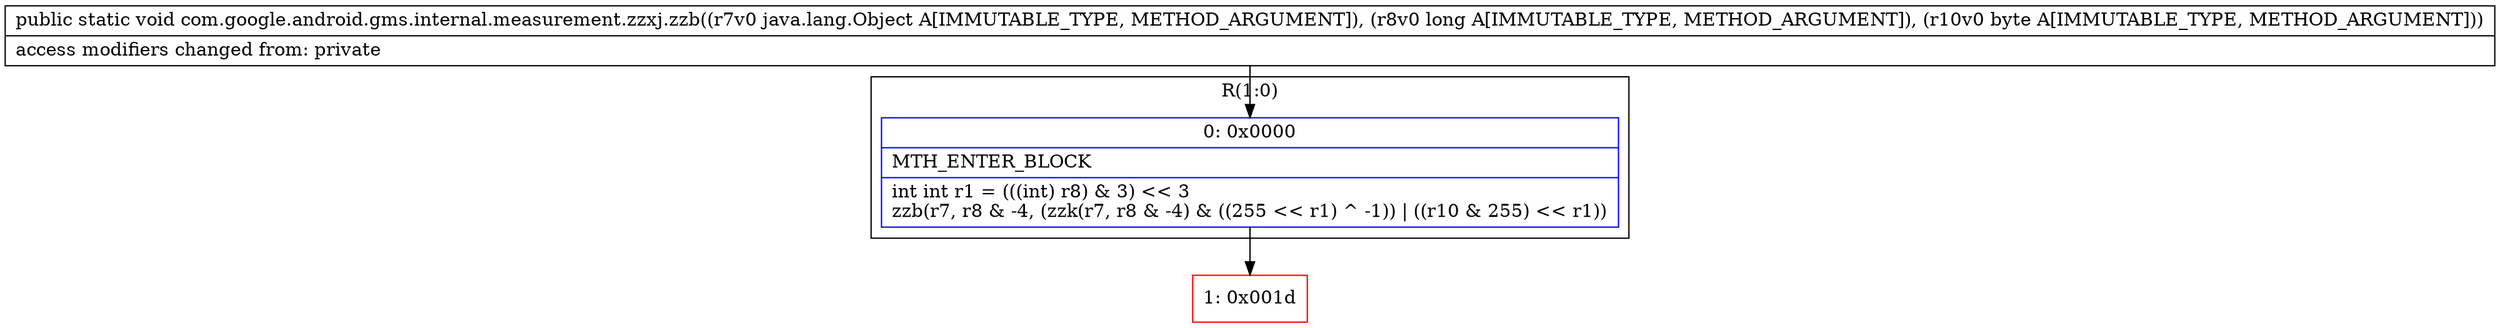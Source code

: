 digraph "CFG forcom.google.android.gms.internal.measurement.zzxj.zzb(Ljava\/lang\/Object;JB)V" {
subgraph cluster_Region_555362310 {
label = "R(1:0)";
node [shape=record,color=blue];
Node_0 [shape=record,label="{0\:\ 0x0000|MTH_ENTER_BLOCK\l|int int r1 = (((int) r8) & 3) \<\< 3\lzzb(r7, r8 & \-4, (zzk(r7, r8 & \-4) & ((255 \<\< r1) ^ \-1)) \| ((r10 & 255) \<\< r1))\l}"];
}
Node_1 [shape=record,color=red,label="{1\:\ 0x001d}"];
MethodNode[shape=record,label="{public static void com.google.android.gms.internal.measurement.zzxj.zzb((r7v0 java.lang.Object A[IMMUTABLE_TYPE, METHOD_ARGUMENT]), (r8v0 long A[IMMUTABLE_TYPE, METHOD_ARGUMENT]), (r10v0 byte A[IMMUTABLE_TYPE, METHOD_ARGUMENT]))  | access modifiers changed from: private\l}"];
MethodNode -> Node_0;
Node_0 -> Node_1;
}

